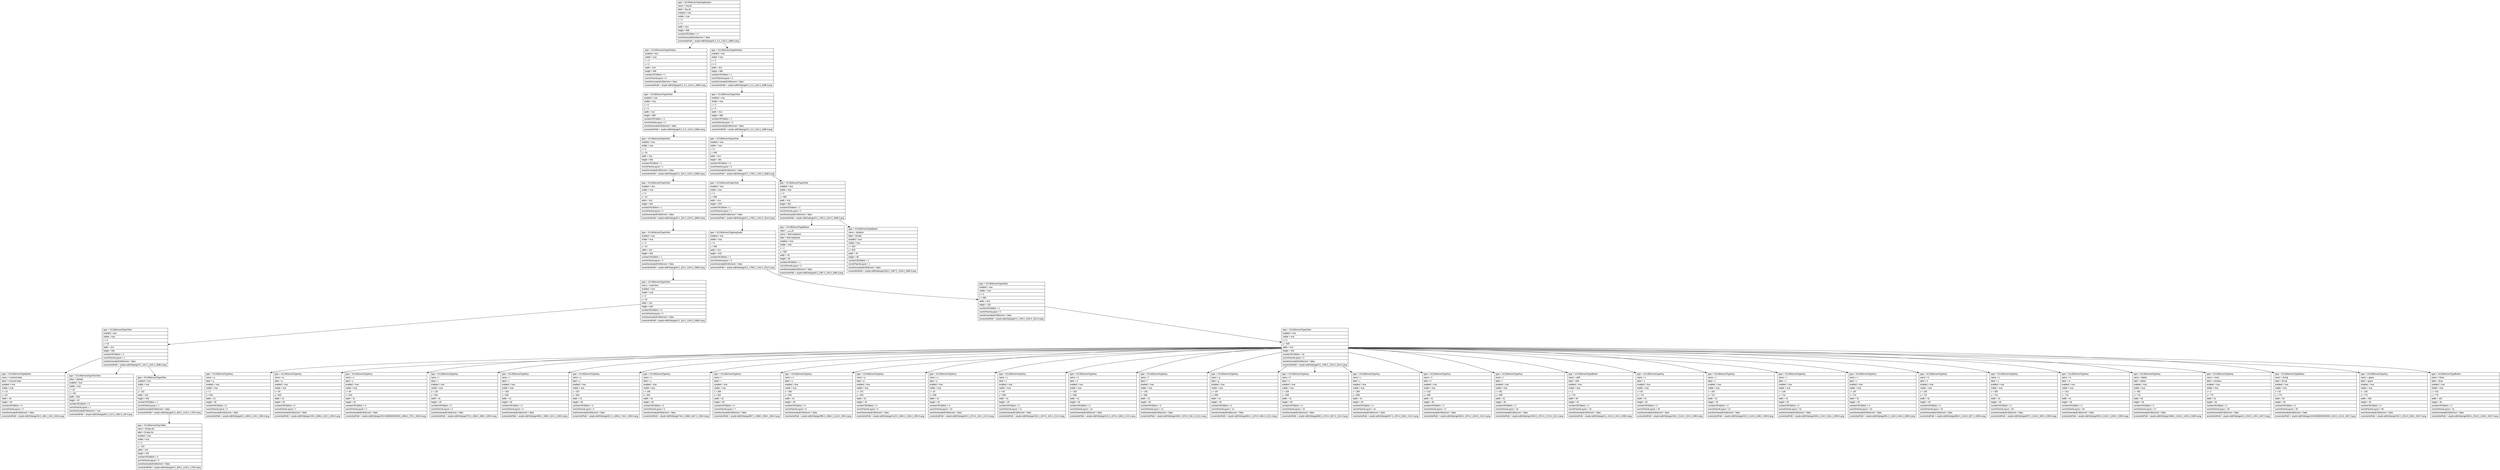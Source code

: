 digraph Layout {

	node [shape=record fontname=Arial];

	0	[label="{type = XCUIElementTypeApplication\l|name = Any.do\l|label = Any.do\l|enabled = true\l|visible = true\l|x = 0\l|y = 0\l|width = 414\l|height = 896\l|numberOfChildren = 3\l|eventGeneratedOnElement = false \l|screenshotPath = anydo-edit/S4/pngs/0.0_0.0_1242.0_2688.0.png\l}"]
	1	[label="{type = XCUIElementTypeWindow\l|enabled = true\l|visible = true\l|x = 0\l|y = 0\l|width = 414\l|height = 896\l|numberOfChildren = 1\l|numInParentLayout = 0\l|eventGeneratedOnElement = false \l|screenshotPath = anydo-edit/S4/pngs/0.0_0.0_1242.0_2688.0.png\l}"]
	2	[label="{type = XCUIElementTypeWindow\l|enabled = true\l|visible = true\l|x = 0\l|y = 0\l|width = 414\l|height = 896\l|numberOfChildren = 1\l|numInParentLayout = 2\l|eventGeneratedOnElement = false \l|screenshotPath = anydo-edit/S4/pngs/0.0_0.0_1242.0_2688.0.png\l}"]
	3	[label="{type = XCUIElementTypeOther\l|enabled = true\l|visible = true\l|x = 0\l|y = 0\l|width = 414\l|height = 896\l|numberOfChildren = 2\l|numInParentLayout = 0\l|eventGeneratedOnElement = false \l|screenshotPath = anydo-edit/S4/pngs/0.0_0.0_1242.0_2688.0.png\l}"]
	4	[label="{type = XCUIElementTypeOther\l|enabled = true\l|visible = true\l|x = 0\l|y = 0\l|width = 414\l|height = 896\l|numberOfChildren = 1\l|numInParentLayout = 0\l|eventGeneratedOnElement = false \l|screenshotPath = anydo-edit/S4/pngs/0.0_0.0_1242.0_2688.0.png\l}"]
	5	[label="{type = XCUIElementTypeOther\l|enabled = true\l|visible = true\l|x = 0\l|y = 54\l|width = 414\l|height = 842\l|numberOfChildren = 1\l|numInParentLayout = 1\l|eventGeneratedOnElement = false \l|screenshotPath = anydo-edit/S4/pngs/0.0_162.0_1242.0_2688.0.png\l}"]
	6	[label="{type = XCUIElementTypeOther\l|enabled = true\l|visible = true\l|x = 0\l|y = 595\l|width = 414\l|height = 301\l|numberOfChildren = 3\l|numInParentLayout = 0\l|eventGeneratedOnElement = false \l|screenshotPath = anydo-edit/S4/pngs/0.0_1785.0_1242.0_2688.0.png\l}"]
	7	[label="{type = XCUIElementTypeOther\l|enabled = true\l|visible = true\l|x = 0\l|y = 54\l|width = 414\l|height = 842\l|numberOfChildren = 1\l|numInParentLayout = 0\l|eventGeneratedOnElement = false \l|screenshotPath = anydo-edit/S4/pngs/0.0_162.0_1242.0_2688.0.png\l}"]
	8	[label="{type = XCUIElementTypeOther\l|enabled = true\l|visible = true\l|x = 0\l|y = 595\l|width = 414\l|height = 243\l|numberOfChildren = 1\l|numInParentLayout = 1\l|eventGeneratedOnElement = false \l|screenshotPath = anydo-edit/S4/pngs/0.0_1785.0_1242.0_2514.0.png\l}"]
	9	[label="{type = XCUIElementTypeOther\l|enabled = true\l|visible = true\l|x = 0\l|y = 595\l|width = 414\l|height = 301\l|numberOfChildren = 2\l|numInParentLayout = 2\l|eventGeneratedOnElement = false \l|screenshotPath = anydo-edit/S4/pngs/0.0_1785.0_1242.0_2688.0.png\l}"]
	10	[label="{type = XCUIElementTypeOther\l|enabled = true\l|visible = true\l|x = 0\l|y = 54\l|width = 414\l|height = 842\l|numberOfChildren = 1\l|numInParentLayout = 0\l|eventGeneratedOnElement = false \l|screenshotPath = anydo-edit/S4/pngs/0.0_162.0_1242.0_2688.0.png\l}"]
	11	[label="{type = XCUIElementTypeKeyboard\l|enabled = true\l|visible = true\l|x = 0\l|y = 595\l|width = 414\l|height = 243\l|numberOfChildren = 1\l|numInParentLayout = 0\l|eventGeneratedOnElement = false \l|screenshotPath = anydo-edit/S4/pngs/0.0_1785.0_1242.0_2514.0.png\l}"]
	12	[label="{type = XCUIElementTypeButton\l|value = فارسی\l|name = Next keyboard\l|label = Next keyboard\l|enabled = true\l|visible = true\l|x = 2\l|y = 829\l|width = 78\l|height = 66\l|numberOfChildren = 1\l|numInParentLayout = 0\l|eventGeneratedOnElement = false \l|screenshotPath = anydo-edit/S4/pngs/6.0_2487.0_240.0_2685.0.png\l}"]
	13	[label="{type = XCUIElementTypeButton\l|name = dictation\l|label = Dictate\l|enabled = true\l|visible = true\l|x = 334\l|y = 829\l|width = 78\l|height = 66\l|numberOfChildren = 1\l|numInParentLayout = 1\l|eventGeneratedOnElement = false \l|screenshotPath = anydo-edit/S4/pngs/1002.0_2487.0_1236.0_2685.0.png\l}"]
	14	[label="{type = XCUIElementTypeOther\l|name = mainView\l|enabled = true\l|visible = true\l|x = 0\l|y = 54\l|width = 414\l|height = 842\l|numberOfChildren = 6\l|numInParentLayout = 0\l|eventGeneratedOnElement = false \l|screenshotPath = anydo-edit/S4/pngs/0.0_162.0_1242.0_2688.0.png\l}"]
	15	[label="{type = XCUIElementTypeOther\l|enabled = true\l|visible = true\l|x = 0\l|y = 595\l|width = 414\l|height = 243\l|numberOfChildren = 1\l|numInParentLayout = 0\l|eventGeneratedOnElement = false \l|screenshotPath = anydo-edit/S4/pngs/0.0_1785.0_1242.0_2514.0.png\l}"]
	16	[label="{type = XCUIElementTypeOther\l|enabled = true\l|visible = true\l|x = 0\l|y = 54\l|width = 414\l|height = 842\l|numberOfChildren = 3\l|numInParentLayout = 1\l|eventGeneratedOnElement = false \l|screenshotPath = anydo-edit/S4/pngs/0.0_162.0_1242.0_2688.0.png\l}"]
	17	[label="{type = XCUIElementTypeOther\l|enabled = true\l|visible = true\l|x = 0\l|y = 595\l|width = 414\l|height = 243\l|numberOfChildren = 32\l|numInParentLayout = 0\l|eventGeneratedOnElement = false \l|screenshotPath = anydo-edit/S4/pngs/0.0_1785.0_1242.0_2514.0.png\l}"]
	18	[label="{type = XCUIElementTypeButton\l|name = moment back\l|label = moment back\l|enabled = true\l|visible = true\l|x = 10\l|y = 62\l|width = 40\l|height = 40\l|numberOfChildren = 0\l|numInParentLayout = 0\l|eventGeneratedOnElement = false \l|screenshotPath = anydo-edit/S4/pngs/30.0_186.0_150.0_306.0.png\l}"]
	19	[label="{type = XCUIElementTypeTextView\l|value = Mytask\l|enabled = true\l|visible = true\l|x = 20\l|y = 104\l|width = 334\l|height = 40\l|numberOfChildren = 0\l|numInParentLayout = 1\l|eventGeneratedOnElement = true \l|screenshotPath = anydo-edit/S4/pngs/60.0_312.0_1062.0_432.0.png\l}"]
	20	[label="{type = XCUIElementTypeOther\l|enabled = true\l|visible = true\l|x = 0\l|y = 152\l|width = 414\l|height = 443\l|numberOfChildren = 1\l|numInParentLayout = 2\l|eventGeneratedOnElement = false \l|screenshotPath = anydo-edit/S4/pngs/0.0_456.0_1242.0_1785.0.png\l}"]
	21	[label="{type = XCUIElementTypeKey\l|name = q\l|label = q\l|enabled = true\l|visible = true\l|x = 2\l|y = 602\l|width = 41\l|height = 49\l|numberOfChildren = 0\l|numInParentLayout = 0\l|eventGeneratedOnElement = false \l|screenshotPath = anydo-edit/S4/pngs/6.0_1806.0_129.0_1953.0.png\l}"]
	22	[label="{type = XCUIElementTypeKey\l|name = w\l|label = w\l|enabled = true\l|visible = true\l|x = 43\l|y = 602\l|width = 41\l|height = 49\l|numberOfChildren = 0\l|numInParentLayout = 1\l|eventGeneratedOnElement = false \l|screenshotPath = anydo-edit/S4/pngs/129.0_1806.0_252.0_1953.0.png\l}"]
	23	[label="{type = XCUIElementTypeKey\l|name = e\l|label = e\l|enabled = true\l|visible = true\l|x = 84\l|y = 602\l|width = 41\l|height = 49\l|numberOfChildren = 0\l|numInParentLayout = 2\l|eventGeneratedOnElement = false \l|screenshotPath = anydo-edit/S4/pngs/252.00000000000003_1806.0_375.0_1953.0.png\l}"]
	24	[label="{type = XCUIElementTypeKey\l|name = r\l|label = r\l|enabled = true\l|visible = true\l|x = 125\l|y = 602\l|width = 41\l|height = 49\l|numberOfChildren = 0\l|numInParentLayout = 3\l|eventGeneratedOnElement = false \l|screenshotPath = anydo-edit/S4/pngs/375.0_1806.0_498.0_1953.0.png\l}"]
	25	[label="{type = XCUIElementTypeKey\l|name = t\l|label = t\l|enabled = true\l|visible = true\l|x = 166\l|y = 602\l|width = 41\l|height = 49\l|numberOfChildren = 0\l|numInParentLayout = 4\l|eventGeneratedOnElement = false \l|screenshotPath = anydo-edit/S4/pngs/498.0_1806.0_621.0_1953.0.png\l}"]
	26	[label="{type = XCUIElementTypeKey\l|name = y\l|label = y\l|enabled = true\l|visible = true\l|x = 207\l|y = 602\l|width = 41\l|height = 49\l|numberOfChildren = 0\l|numInParentLayout = 5\l|eventGeneratedOnElement = false \l|screenshotPath = anydo-edit/S4/pngs/621.0_1806.0_744.0_1953.0.png\l}"]
	27	[label="{type = XCUIElementTypeKey\l|name = u\l|label = u\l|enabled = true\l|visible = true\l|x = 248\l|y = 602\l|width = 41\l|height = 49\l|numberOfChildren = 0\l|numInParentLayout = 6\l|eventGeneratedOnElement = false \l|screenshotPath = anydo-edit/S4/pngs/744.0_1806.0_867.0_1953.0.png\l}"]
	28	[label="{type = XCUIElementTypeKey\l|name = i\l|label = i\l|enabled = true\l|visible = true\l|x = 289\l|y = 602\l|width = 41\l|height = 49\l|numberOfChildren = 0\l|numInParentLayout = 7\l|eventGeneratedOnElement = false \l|screenshotPath = anydo-edit/S4/pngs/867.0_1806.0_990.0_1953.0.png\l}"]
	29	[label="{type = XCUIElementTypeKey\l|name = o\l|label = o\l|enabled = true\l|visible = true\l|x = 330\l|y = 602\l|width = 41\l|height = 49\l|numberOfChildren = 0\l|numInParentLayout = 8\l|eventGeneratedOnElement = false \l|screenshotPath = anydo-edit/S4/pngs/990.0_1806.0_1113.0_1953.0.png\l}"]
	30	[label="{type = XCUIElementTypeKey\l|name = p\l|label = p\l|enabled = true\l|visible = true\l|x = 371\l|y = 602\l|width = 41\l|height = 49\l|numberOfChildren = 0\l|numInParentLayout = 9\l|eventGeneratedOnElement = false \l|screenshotPath = anydo-edit/S4/pngs/1113.0_1806.0_1236.0_1953.0.png\l}"]
	31	[label="{type = XCUIElementTypeKey\l|name = a\l|label = a\l|enabled = true\l|visible = true\l|x = 23\l|y = 658\l|width = 41\l|height = 49\l|numberOfChildren = 0\l|numInParentLayout = 10\l|eventGeneratedOnElement = false \l|screenshotPath = anydo-edit/S4/pngs/69.0_1974.0_192.0_2121.0.png\l}"]
	32	[label="{type = XCUIElementTypeKey\l|name = s\l|label = s\l|enabled = true\l|visible = true\l|x = 64\l|y = 658\l|width = 41\l|height = 49\l|numberOfChildren = 0\l|numInParentLayout = 11\l|eventGeneratedOnElement = false \l|screenshotPath = anydo-edit/S4/pngs/192.0_1974.0_315.0_2121.0.png\l}"]
	33	[label="{type = XCUIElementTypeKey\l|name = d\l|label = d\l|enabled = true\l|visible = true\l|x = 105\l|y = 658\l|width = 41\l|height = 49\l|numberOfChildren = 0\l|numInParentLayout = 12\l|eventGeneratedOnElement = false \l|screenshotPath = anydo-edit/S4/pngs/315.0_1974.0_438.0_2121.0.png\l}"]
	34	[label="{type = XCUIElementTypeKey\l|name = f\l|label = f\l|enabled = true\l|visible = true\l|x = 146\l|y = 658\l|width = 41\l|height = 49\l|numberOfChildren = 0\l|numInParentLayout = 13\l|eventGeneratedOnElement = false \l|screenshotPath = anydo-edit/S4/pngs/438.0_1974.0_561.0_2121.0.png\l}"]
	35	[label="{type = XCUIElementTypeKey\l|name = g\l|label = g\l|enabled = true\l|visible = true\l|x = 187\l|y = 658\l|width = 41\l|height = 49\l|numberOfChildren = 0\l|numInParentLayout = 14\l|eventGeneratedOnElement = false \l|screenshotPath = anydo-edit/S4/pngs/561.0_1974.0_684.0_2121.0.png\l}"]
	36	[label="{type = XCUIElementTypeKey\l|name = h\l|label = h\l|enabled = true\l|visible = true\l|x = 228\l|y = 658\l|width = 41\l|height = 49\l|numberOfChildren = 0\l|numInParentLayout = 15\l|eventGeneratedOnElement = false \l|screenshotPath = anydo-edit/S4/pngs/684.0_1974.0_807.0_2121.0.png\l}"]
	37	[label="{type = XCUIElementTypeKey\l|name = j\l|label = j\l|enabled = true\l|visible = true\l|x = 269\l|y = 658\l|width = 41\l|height = 49\l|numberOfChildren = 0\l|numInParentLayout = 16\l|eventGeneratedOnElement = false \l|screenshotPath = anydo-edit/S4/pngs/807.0_1974.0_930.0_2121.0.png\l}"]
	38	[label="{type = XCUIElementTypeKey\l|name = k\l|label = k\l|enabled = true\l|visible = true\l|x = 310\l|y = 658\l|width = 41\l|height = 49\l|numberOfChildren = 0\l|numInParentLayout = 17\l|eventGeneratedOnElement = false \l|screenshotPath = anydo-edit/S4/pngs/930.0_1974.0_1053.0_2121.0.png\l}"]
	39	[label="{type = XCUIElementTypeKey\l|name = l\l|label = l\l|enabled = true\l|visible = true\l|x = 351\l|y = 658\l|width = 41\l|height = 49\l|numberOfChildren = 0\l|numInParentLayout = 18\l|eventGeneratedOnElement = false \l|screenshotPath = anydo-edit/S4/pngs/1053.0_1974.0_1176.0_2121.0.png\l}"]
	40	[label="{type = XCUIElementTypeButton\l|name = shift\l|label = shift\l|enabled = true\l|visible = true\l|x = 2\l|y = 714\l|width = 50\l|height = 49\l|numberOfChildren = 0\l|numInParentLayout = 19\l|eventGeneratedOnElement = false \l|screenshotPath = anydo-edit/S4/pngs/6.0_2142.0_156.0_2289.0.png\l}"]
	41	[label="{type = XCUIElementTypeKey\l|name = z\l|label = z\l|enabled = true\l|visible = true\l|x = 64\l|y = 714\l|width = 41\l|height = 49\l|numberOfChildren = 0\l|numInParentLayout = 20\l|eventGeneratedOnElement = false \l|screenshotPath = anydo-edit/S4/pngs/192.0_2142.0_315.0_2289.0.png\l}"]
	42	[label="{type = XCUIElementTypeKey\l|name = x\l|label = x\l|enabled = true\l|visible = true\l|x = 105\l|y = 714\l|width = 41\l|height = 49\l|numberOfChildren = 0\l|numInParentLayout = 21\l|eventGeneratedOnElement = false \l|screenshotPath = anydo-edit/S4/pngs/315.0_2142.0_438.0_2289.0.png\l}"]
	43	[label="{type = XCUIElementTypeKey\l|name = c\l|label = c\l|enabled = true\l|visible = true\l|x = 146\l|y = 714\l|width = 41\l|height = 49\l|numberOfChildren = 0\l|numInParentLayout = 22\l|eventGeneratedOnElement = false \l|screenshotPath = anydo-edit/S4/pngs/438.0_2142.0_561.0_2289.0.png\l}"]
	44	[label="{type = XCUIElementTypeKey\l|name = v\l|label = v\l|enabled = true\l|visible = true\l|x = 187\l|y = 714\l|width = 41\l|height = 49\l|numberOfChildren = 0\l|numInParentLayout = 23\l|eventGeneratedOnElement = false \l|screenshotPath = anydo-edit/S4/pngs/561.0_2142.0_684.0_2289.0.png\l}"]
	45	[label="{type = XCUIElementTypeKey\l|name = b\l|label = b\l|enabled = true\l|visible = true\l|x = 228\l|y = 714\l|width = 41\l|height = 49\l|numberOfChildren = 0\l|numInParentLayout = 24\l|eventGeneratedOnElement = false \l|screenshotPath = anydo-edit/S4/pngs/684.0_2142.0_807.0_2289.0.png\l}"]
	46	[label="{type = XCUIElementTypeKey\l|name = n\l|label = n\l|enabled = true\l|visible = true\l|x = 269\l|y = 714\l|width = 41\l|height = 49\l|numberOfChildren = 0\l|numInParentLayout = 25\l|eventGeneratedOnElement = false \l|screenshotPath = anydo-edit/S4/pngs/807.0_2142.0_930.0_2289.0.png\l}"]
	47	[label="{type = XCUIElementTypeKey\l|name = m\l|label = m\l|enabled = true\l|visible = true\l|x = 310\l|y = 714\l|width = 41\l|height = 49\l|numberOfChildren = 0\l|numInParentLayout = 26\l|eventGeneratedOnElement = false \l|screenshotPath = anydo-edit/S4/pngs/930.0_2142.0_1053.0_2289.0.png\l}"]
	48	[label="{type = XCUIElementTypeKey\l|name = delete\l|label = delete\l|enabled = true\l|visible = true\l|x = 362\l|y = 714\l|width = 50\l|height = 49\l|numberOfChildren = 0\l|numInParentLayout = 27\l|eventGeneratedOnElement = false \l|screenshotPath = anydo-edit/S4/pngs/1086.0_2142.0_1236.0_2289.0.png\l}"]
	49	[label="{type = XCUIElementTypeKey\l|name = more\l|label = numbers\l|enabled = true\l|visible = true\l|x = 2\l|y = 770\l|width = 51\l|height = 49\l|numberOfChildren = 0\l|numInParentLayout = 28\l|eventGeneratedOnElement = false \l|screenshotPath = anydo-edit/S4/pngs/6.0_2310.0_159.0_2457.0.png\l}"]
	50	[label="{type = XCUIElementTypeButton\l|name = Emoji\l|label = Emoji\l|enabled = true\l|visible = true\l|x = 53\l|y = 770\l|width = 52\l|height = 49\l|numberOfChildren = 0\l|numInParentLayout = 29\l|eventGeneratedOnElement = false \l|screenshotPath = anydo-edit/S4/pngs/159.00000000000003_2310.0_315.0_2457.0.png\l}"]
	51	[label="{type = XCUIElementTypeKey\l|name = space\l|label = space\l|enabled = true\l|visible = true\l|x = 105\l|y = 770\l|width = 205\l|height = 49\l|numberOfChildren = 0\l|numInParentLayout = 30\l|eventGeneratedOnElement = false \l|screenshotPath = anydo-edit/S4/pngs/315.0_2310.0_930.0_2457.0.png\l}"]
	52	[label="{type = XCUIElementTypeButton\l|name = Done\l|label = done\l|enabled = true\l|visible = true\l|x = 310\l|y = 770\l|width = 102\l|height = 49\l|numberOfChildren = 0\l|numInParentLayout = 31\l|eventGeneratedOnElement = false \l|screenshotPath = anydo-edit/S4/pngs/930.0_2310.0_1236.0_2457.0.png\l}"]
	53	[label="{type = XCUIElementTypeTable\l|name = Empty list\l|label = Empty list\l|enabled = true\l|visible = true\l|x = 0\l|y = 152\l|width = 414\l|height = 443\l|numberOfChildren = 0\l|numInParentLayout = 0\l|eventGeneratedOnElement = false \l|screenshotPath = anydo-edit/S4/pngs/0.0_456.0_1242.0_1785.0.png\l}"]


	0 -> 1
	0 -> 2
	1 -> 3
	2 -> 4
	3 -> 5
	4 -> 6
	5 -> 7
	6 -> 8
	6 -> 9
	7 -> 10
	8 -> 11
	9 -> 12
	9 -> 13
	10 -> 14
	11 -> 15
	14 -> 16
	15 -> 17
	16 -> 18
	16 -> 19
	16 -> 20
	17 -> 21
	17 -> 22
	17 -> 23
	17 -> 24
	17 -> 25
	17 -> 26
	17 -> 27
	17 -> 28
	17 -> 29
	17 -> 30
	17 -> 31
	17 -> 32
	17 -> 33
	17 -> 34
	17 -> 35
	17 -> 36
	17 -> 37
	17 -> 38
	17 -> 39
	17 -> 40
	17 -> 41
	17 -> 42
	17 -> 43
	17 -> 44
	17 -> 45
	17 -> 46
	17 -> 47
	17 -> 48
	17 -> 49
	17 -> 50
	17 -> 51
	17 -> 52
	20 -> 53


}